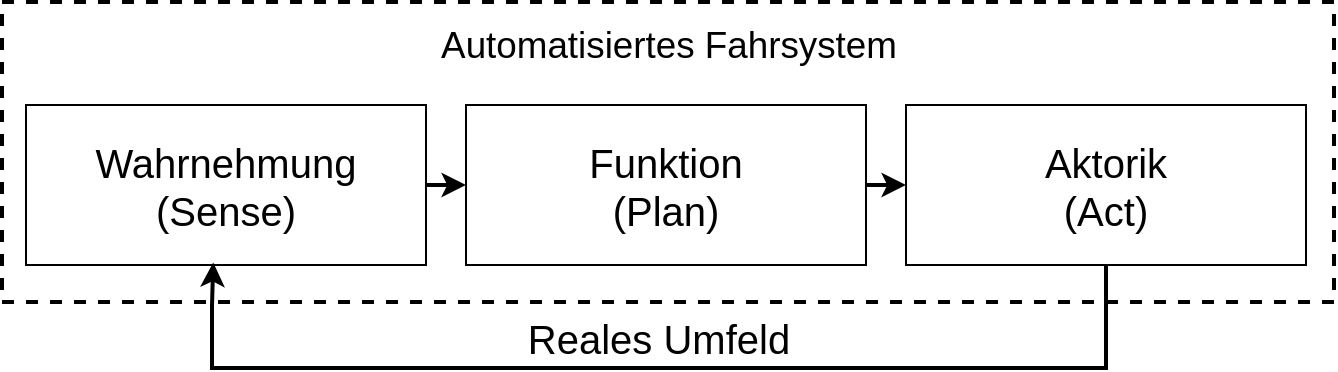 <mxfile version="16.5.6" type="github" pages="2"><diagram id="N8n0e8m4OVwDgdMQSZsH" name="Page-1"><mxGraphModel dx="1422" dy="752" grid="0" gridSize="10" guides="1" tooltips="1" connect="1" arrows="1" fold="1" page="1" pageScale="1" pageWidth="827" pageHeight="1169" background="none" math="0" shadow="0"><root><mxCell id="0"/><mxCell id="1" parent="0"/><mxCell id="GY1iJmG1z7CzQcM_zp-M-31" value="&lt;p style=&quot;line-height: 1.2&quot;&gt;&lt;br&gt;&lt;/p&gt;" style="rounded=0;whiteSpace=wrap;html=1;fontSize=20;strokeWidth=2;dashed=1;" parent="1" vertex="1"><mxGeometry x="85" y="192" width="666" height="150" as="geometry"/></mxCell><mxCell id="GY1iJmG1z7CzQcM_zp-M-29" style="edgeStyle=orthogonalEdgeStyle;rounded=0;orthogonalLoop=1;jettySize=auto;html=1;exitX=1;exitY=0.5;exitDx=0;exitDy=0;entryX=0;entryY=0.5;entryDx=0;entryDy=0;fontSize=20;endArrow=classic;endFill=1;strokeWidth=2;" parent="1" source="GY1iJmG1z7CzQcM_zp-M-1" target="GY1iJmG1z7CzQcM_zp-M-2" edge="1"><mxGeometry relative="1" as="geometry"/></mxCell><mxCell id="GY1iJmG1z7CzQcM_zp-M-1" value="&lt;font style=&quot;font-size: 20px&quot;&gt;Wahrnehmung (Sense)&lt;/font&gt;" style="rounded=0;whiteSpace=wrap;html=1;" parent="1" vertex="1"><mxGeometry x="97" y="243.5" width="200" height="80" as="geometry"/></mxCell><mxCell id="GY1iJmG1z7CzQcM_zp-M-30" style="edgeStyle=orthogonalEdgeStyle;rounded=0;orthogonalLoop=1;jettySize=auto;html=1;exitX=1;exitY=0.5;exitDx=0;exitDy=0;entryX=0;entryY=0.5;entryDx=0;entryDy=0;fontSize=20;endArrow=classic;endFill=1;strokeWidth=2;" parent="1" source="GY1iJmG1z7CzQcM_zp-M-2" target="GY1iJmG1z7CzQcM_zp-M-3" edge="1"><mxGeometry relative="1" as="geometry"/></mxCell><mxCell id="GY1iJmG1z7CzQcM_zp-M-2" value="&lt;div style=&quot;font-size: 20px&quot;&gt;&lt;font style=&quot;font-size: 20px&quot;&gt;Funktion &lt;br&gt;&lt;/font&gt;&lt;/div&gt;&lt;div style=&quot;font-size: 20px&quot;&gt;&lt;font style=&quot;font-size: 20px&quot;&gt;(Plan)&lt;/font&gt;&lt;/div&gt;" style="rounded=0;whiteSpace=wrap;html=1;" parent="1" vertex="1"><mxGeometry x="317" y="243.5" width="200" height="80" as="geometry"/></mxCell><mxCell id="GY1iJmG1z7CzQcM_zp-M-28" style="edgeStyle=orthogonalEdgeStyle;rounded=0;orthogonalLoop=1;jettySize=auto;html=1;exitX=0.5;exitY=1;exitDx=0;exitDy=0;entryX=1;entryY=0;entryDx=0;entryDy=0;fontSize=20;strokeWidth=2;endArrow=none;endFill=0;" parent="1" source="GY1iJmG1z7CzQcM_zp-M-3" target="GY1iJmG1z7CzQcM_zp-M-6" edge="1"><mxGeometry relative="1" as="geometry"/></mxCell><mxCell id="GY1iJmG1z7CzQcM_zp-M-3" value="&lt;div style=&quot;font-size: 20px&quot;&gt;&lt;font style=&quot;font-size: 20px&quot;&gt;Aktorik &lt;br&gt;&lt;/font&gt;&lt;/div&gt;&lt;div style=&quot;font-size: 20px&quot;&gt;&lt;font style=&quot;font-size: 20px&quot;&gt;(Act)&lt;/font&gt;&lt;/div&gt;" style="rounded=0;whiteSpace=wrap;html=1;allowArrows=0;" parent="1" vertex="1"><mxGeometry x="537" y="243.5" width="200" height="80" as="geometry"/></mxCell><mxCell id="GY1iJmG1z7CzQcM_zp-M-25" style="edgeStyle=orthogonalEdgeStyle;rounded=0;orthogonalLoop=1;jettySize=auto;html=1;exitX=0;exitY=0;exitDx=0;exitDy=0;entryX=0.468;entryY=0.984;entryDx=0;entryDy=0;entryPerimeter=0;fontSize=20;strokeWidth=2;" parent="1" source="GY1iJmG1z7CzQcM_zp-M-6" target="GY1iJmG1z7CzQcM_zp-M-1" edge="1"><mxGeometry relative="1" as="geometry"/></mxCell><mxCell id="GY1iJmG1z7CzQcM_zp-M-6" value="&lt;font style=&quot;font-size: 20px&quot;&gt;Reales Umfeld&lt;/font&gt;" style="shape=partialRectangle;whiteSpace=wrap;html=1;bottom=1;right=1;left=1;top=0;fillColor=none;routingCenterX=-0.5;strokeWidth=2;allowArrows=0;" parent="1" vertex="1"><mxGeometry x="190" y="344" width="447" height="31" as="geometry"/></mxCell><mxCell id="GY1iJmG1z7CzQcM_zp-M-32" value="&lt;span class=&quot;markedContent&quot; id=&quot;page36R_mcid9&quot;&gt;&lt;span style=&quot;left: 118.24px ; top: 705.758px ; font-size: 18.4px ; font-family: sans-serif ; transform: scalex(0.95)&quot; dir=&quot;ltr&quot;&gt;Automatisiertes Fahrsystem&lt;/span&gt;&lt;/span&gt;" style="text;html=1;align=center;verticalAlign=middle;resizable=0;points=[];autosize=1;strokeColor=none;fillColor=none;fontSize=20;" parent="1" vertex="1"><mxGeometry x="299" y="198" width="238" height="29" as="geometry"/></mxCell></root></mxGraphModel></diagram><diagram id="A-Un7ZyJRZECxFhNMJzU" name="Page-2"><mxGraphModel dx="1422" dy="752" grid="0" gridSize="10" guides="1" tooltips="1" connect="1" arrows="1" fold="1" page="1" pageScale="1" pageWidth="827" pageHeight="1169" math="0" shadow="0"><root><mxCell id="hupXlNnJuXjkIASSUB05-0"/><mxCell id="hupXlNnJuXjkIASSUB05-1" parent="hupXlNnJuXjkIASSUB05-0"/><mxCell id="hupXlNnJuXjkIASSUB05-2" value="" style="rounded=0;whiteSpace=wrap;html=1;rotation=45;" vertex="1" parent="hupXlNnJuXjkIASSUB05-1"><mxGeometry x="159.12" y="280.88" width="116.53" height="88" as="geometry"/></mxCell><mxCell id="hupXlNnJuXjkIASSUB05-3" value="" style="rounded=0;whiteSpace=wrap;html=1;rotation=45;" vertex="1" parent="hupXlNnJuXjkIASSUB05-1"><mxGeometry x="231.01" y="424.88" width="264.03" height="88" as="geometry"/></mxCell><mxCell id="hupXlNnJuXjkIASSUB05-4" value="" style="rounded=0;whiteSpace=wrap;html=1;rotation=-45;" vertex="1" parent="hupXlNnJuXjkIASSUB05-1"><mxGeometry x="437.06" y="376.56" width="196.17" height="88" as="geometry"/></mxCell><mxCell id="hupXlNnJuXjkIASSUB05-5" value="" style="rounded=0;whiteSpace=wrap;html=1;rotation=-225;" vertex="1" parent="hupXlNnJuXjkIASSUB05-1"><mxGeometry x="598.45" y="259.26" width="109.26" height="88" as="geometry"/></mxCell><mxCell id="hupXlNnJuXjkIASSUB05-6" value="&lt;font style=&quot;font-size: 20px&quot;&gt;MIL&lt;/font&gt;" style="text;html=1;strokeColor=none;fillColor=none;align=center;verticalAlign=middle;whiteSpace=wrap;rounded=0;" vertex="1" parent="hupXlNnJuXjkIASSUB05-1"><mxGeometry x="187.39" y="309.88" width="60" height="30" as="geometry"/></mxCell><mxCell id="hupXlNnJuXjkIASSUB05-7" value="&lt;font style=&quot;font-size: 20px&quot;&gt;SIL&lt;/font&gt;" style="text;html=1;strokeColor=none;fillColor=none;align=center;verticalAlign=middle;whiteSpace=wrap;rounded=0;" vertex="1" parent="hupXlNnJuXjkIASSUB05-1"><mxGeometry x="333.03" y="453.88" width="60" height="30" as="geometry"/></mxCell><mxCell id="hupXlNnJuXjkIASSUB05-8" value="&lt;font style=&quot;font-size: 20px&quot;&gt;HIL&lt;/font&gt;" style="text;html=1;strokeColor=none;fillColor=none;align=center;verticalAlign=middle;whiteSpace=wrap;rounded=0;" vertex="1" parent="hupXlNnJuXjkIASSUB05-1"><mxGeometry x="505.15" y="405.56" width="60" height="30" as="geometry"/></mxCell><mxCell id="hupXlNnJuXjkIASSUB05-9" value="&lt;font style=&quot;font-size: 20px&quot;&gt;VIL&lt;/font&gt;" style="text;html=1;strokeColor=none;fillColor=none;align=center;verticalAlign=middle;whiteSpace=wrap;rounded=0;" vertex="1" parent="hupXlNnJuXjkIASSUB05-1"><mxGeometry x="623.08" y="288.26" width="60" height="30" as="geometry"/></mxCell></root></mxGraphModel></diagram></mxfile>